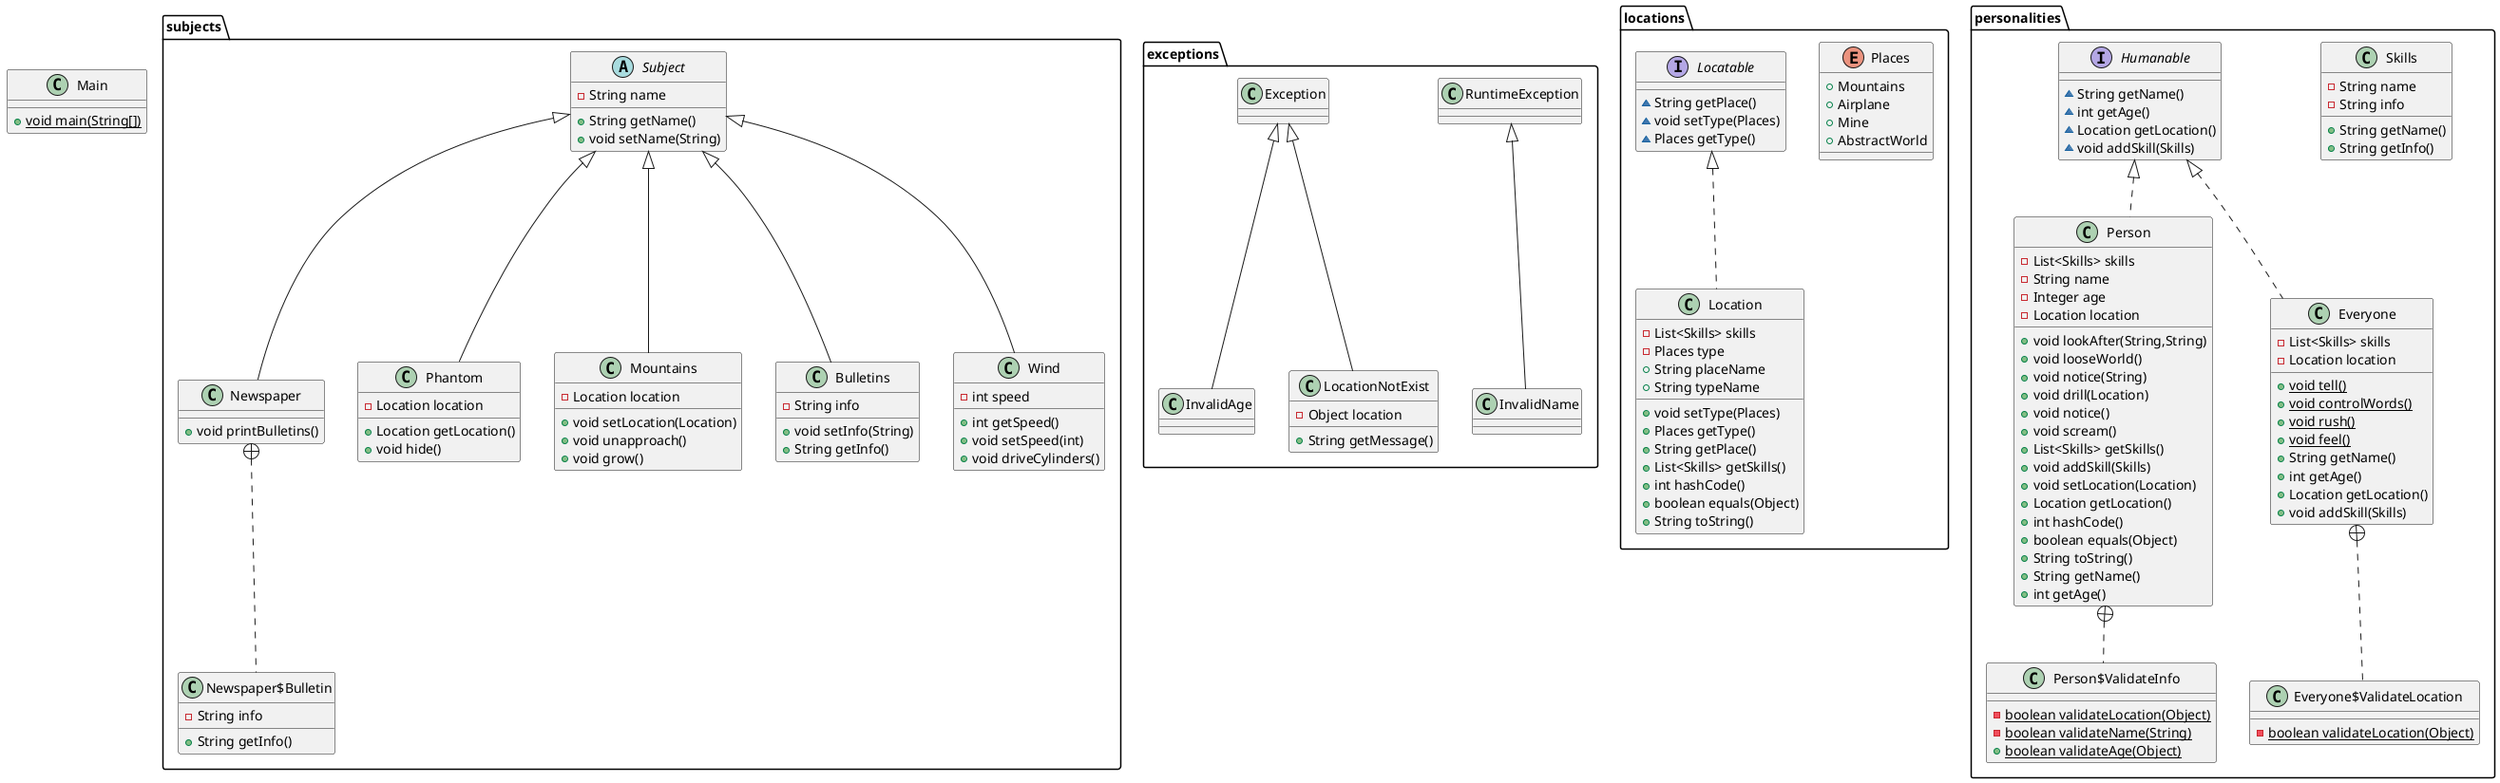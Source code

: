 @startuml
abstract class subjects.Subject {
- String name
+ String getName()
+ void setName(String)
}
class exceptions.InvalidName {
}
class subjects.Newspaper {
+ void printBulletins()
}
class subjects.Newspaper$Bulletin {
- String info
+ String getInfo()
}
class subjects.Phantom {
- Location location
+ Location getLocation()
+ void hide()
}
class exceptions.InvalidAge {
}
class subjects.Mountains {
- Location location
+ void setLocation(Location)
+ void unapproach()
+ void grow()
}
class subjects.Bulletins {
- String info
+ void setInfo(String)
+ String getInfo()
}
class locations.Location {
- List<Skills> skills
- Places type
+ String placeName
+ String typeName
+ void setType(Places)
+ Places getType()
+ String getPlace()
+ List<Skills> getSkills()
+ int hashCode()
+ boolean equals(Object)
+ String toString()
}
class personalities.Skills {
- String name
- String info
+ String getName()
+ String getInfo()
}
enum locations.Places {
+  Mountains
+  Airplane
+  Mine
+  AbstractWorld
}
class exceptions.LocationNotExist {
- Object location
+ String getMessage()
}
class personalities.Person {
- List<Skills> skills
- String name
- Integer age
- Location location
+ void lookAfter(String,String)
+ void looseWorld()
+ void notice(String)
+ void drill(Location)
+ void notice()
+ void scream()
+ List<Skills> getSkills()
+ void addSkill(Skills)
+ void setLocation(Location)
+ Location getLocation()
+ int hashCode()
+ boolean equals(Object)
+ String toString()
+ String getName()
+ int getAge()
}
class personalities.Person$ValidateInfo {
- {static} boolean validateLocation(Object)
- {static} boolean validateName(String)
+ {static} boolean validateAge(Object)
}
class personalities.Everyone {
- List<Skills> skills
- Location location
+ {static} void tell()
+ {static} void controlWords()
+ {static} void rush()
+ {static} void feel()
+ String getName()
+ int getAge()
+ Location getLocation()
+ void addSkill(Skills)
}
class personalities.Everyone$ValidateLocation {
- {static} boolean validateLocation(Object)
}
class Main {
+ {static} void main(String[])
}
interface locations.Locatable {
~ String getPlace()
~ void setType(Places)
~ Places getType()
}
interface personalities.Humanable {
~ String getName()
~ int getAge()
~ Location getLocation()
~ void addSkill(Skills)
}
class subjects.Wind {
- int speed
+ int getSpeed()
+ void setSpeed(int)
+ void driveCylinders()
}


exceptions.RuntimeException <|-- exceptions.InvalidName
subjects.Subject <|-- subjects.Newspaper
subjects.Newspaper +.. subjects.Newspaper$Bulletin
subjects.Subject <|-- subjects.Phantom
exceptions.Exception <|-- exceptions.InvalidAge
subjects.Subject <|-- subjects.Mountains
subjects.Subject <|-- subjects.Bulletins
locations.Locatable <|.. locations.Location
exceptions.Exception <|-- exceptions.LocationNotExist
personalities.Humanable <|.. personalities.Person
personalities.Person +.. personalities.Person$ValidateInfo
personalities.Humanable <|.. personalities.Everyone
personalities.Everyone +.. personalities.Everyone$ValidateLocation
subjects.Subject <|-- subjects.Wind
@enduml